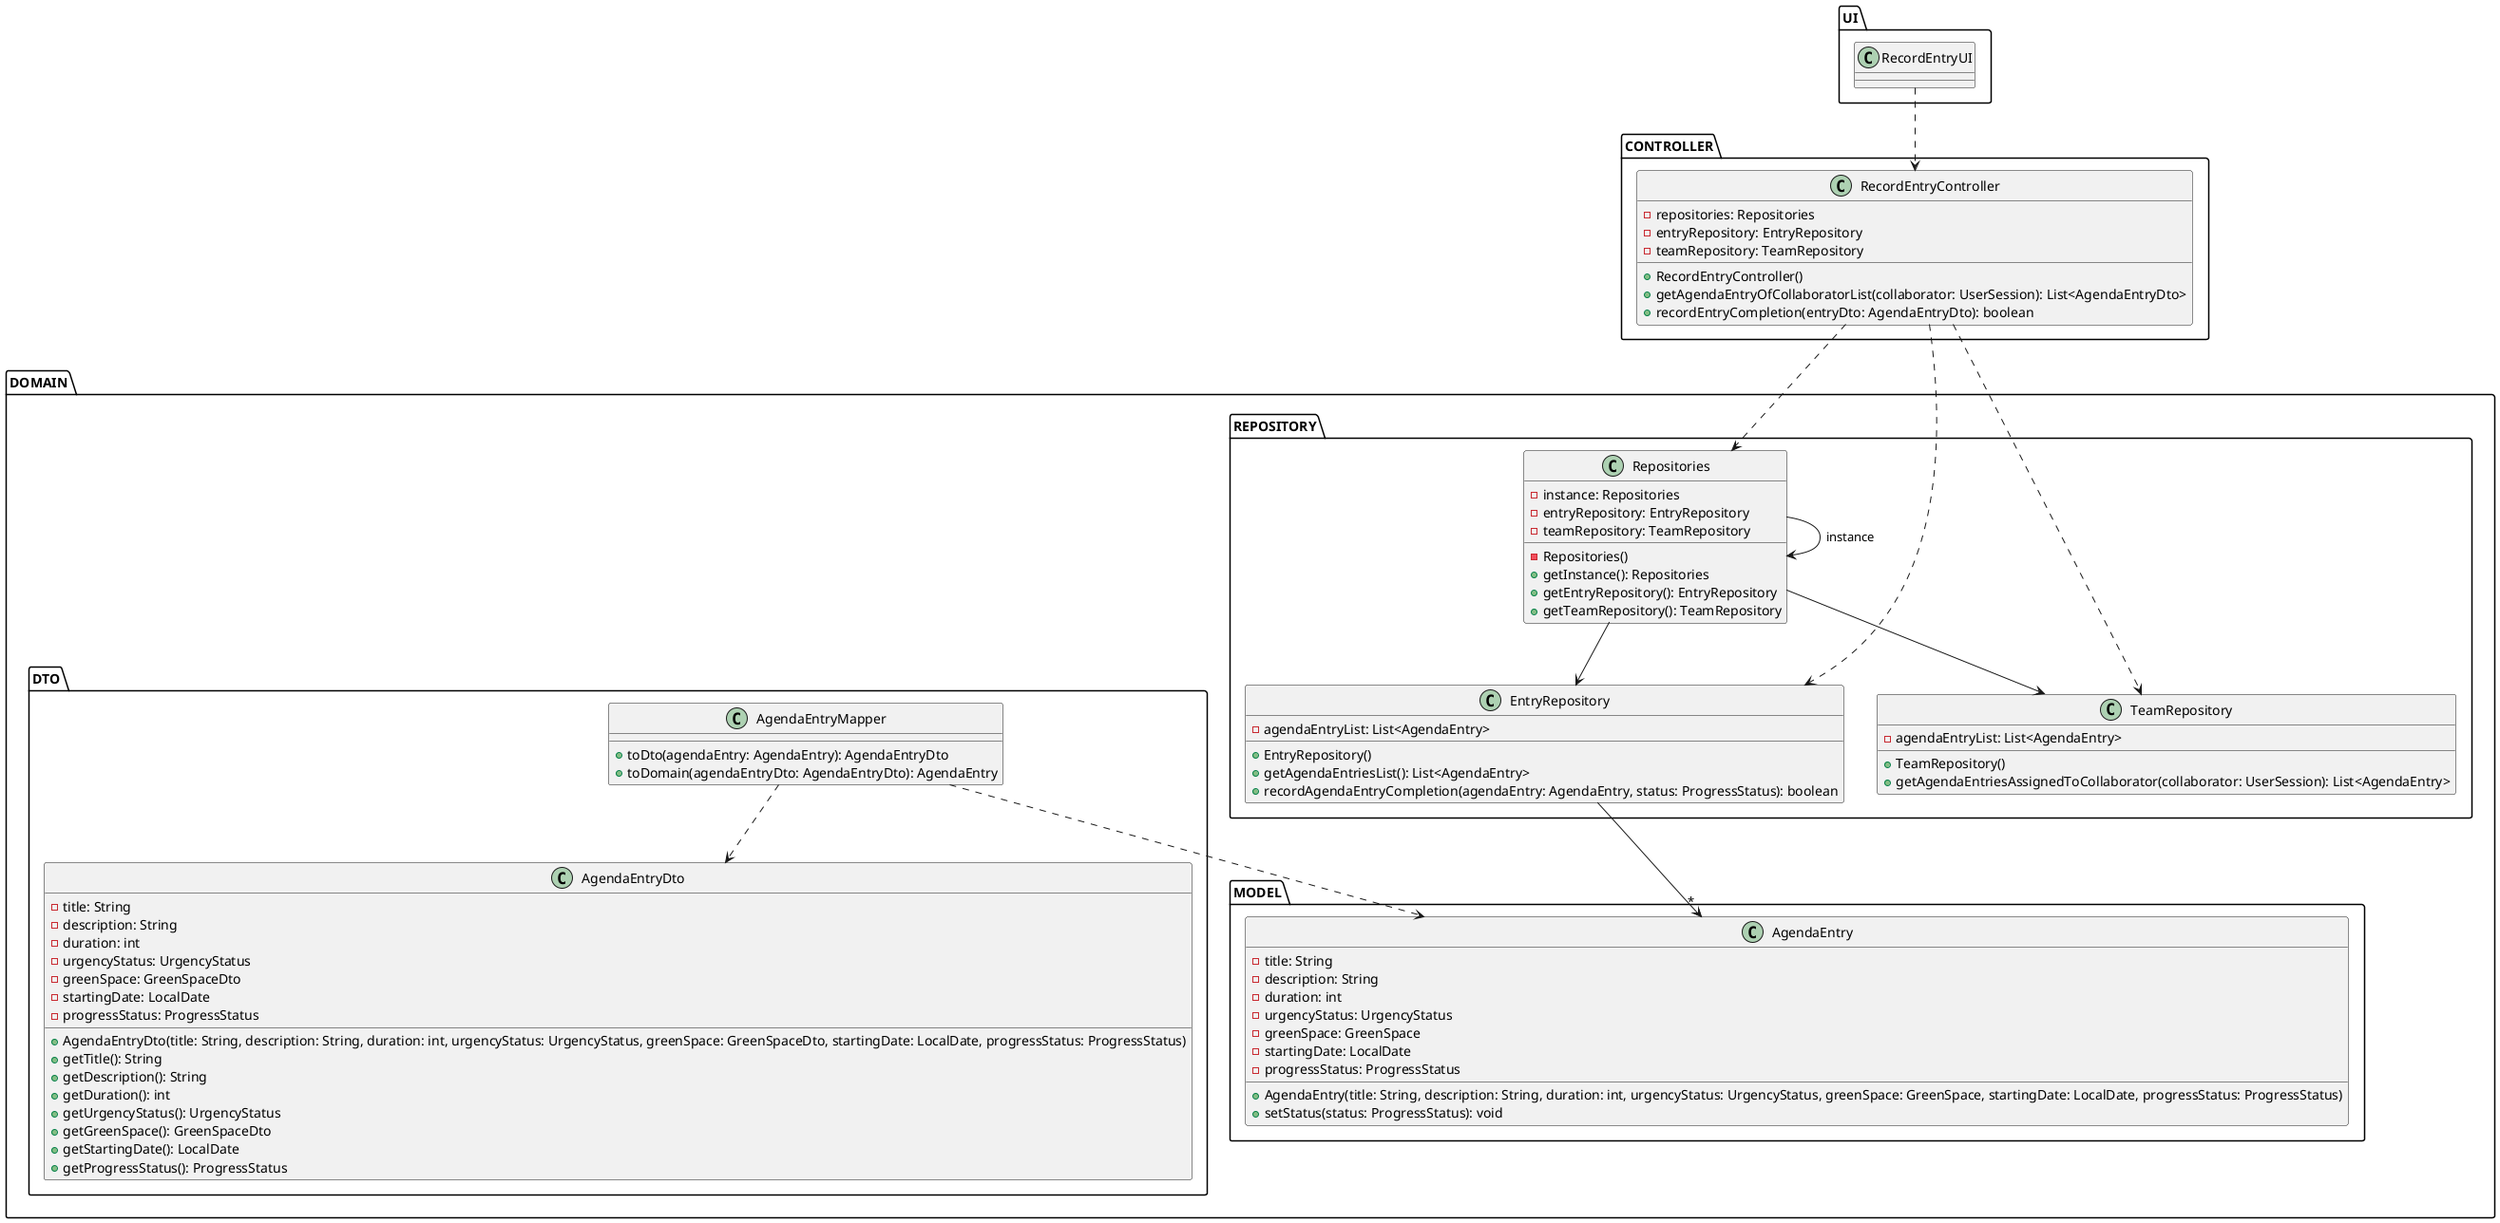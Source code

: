 @startuml
skinparam shadowing false
skinparam line type polyline
'left to right direction
package UI {
    class RecordEntryUI {
    }
}

package CONTROLLER {
    class RecordEntryController {
        - repositories: Repositories
        - entryRepository: EntryRepository
        - teamRepository: TeamRepository
        + RecordEntryController()
        + getAgendaEntryOfCollaboratorList(collaborator: UserSession): List<AgendaEntryDto>
        + recordEntryCompletion(entryDto: AgendaEntryDto): boolean
    }
}

package DOMAIN {
    package REPOSITORY {
        class Repositories {
            - instance: Repositories
            - entryRepository: EntryRepository
            - teamRepository: TeamRepository
            - Repositories()
            + getInstance(): Repositories
            + getEntryRepository(): EntryRepository
            + getTeamRepository(): TeamRepository
        }

        class EntryRepository {
            - agendaEntryList: List<AgendaEntry>
            + EntryRepository()
            + getAgendaEntriesList(): List<AgendaEntry>
            + recordAgendaEntryCompletion(agendaEntry: AgendaEntry, status: ProgressStatus): boolean
        }

        class TeamRepository {
            - agendaEntryList: List<AgendaEntry>
            + TeamRepository()
            + getAgendaEntriesAssignedToCollaborator(collaborator: UserSession): List<AgendaEntry>
        }
    }

    package DTO {
        class AgendaEntryMapper {
            + toDto(agendaEntry: AgendaEntry): AgendaEntryDto
            + toDomain(agendaEntryDto: AgendaEntryDto): AgendaEntry
        }

        class AgendaEntryDto {
            - title: String
            - description: String
            - duration: int
            - urgencyStatus: UrgencyStatus
            - greenSpace: GreenSpaceDto
            - startingDate: LocalDate
            - progressStatus: ProgressStatus
            + AgendaEntryDto(title: String, description: String, duration: int, urgencyStatus: UrgencyStatus, greenSpace: GreenSpaceDto, startingDate: LocalDate, progressStatus: ProgressStatus)
            + getTitle(): String
            + getDescription(): String
            + getDuration(): int
            + getUrgencyStatus(): UrgencyStatus
            + getGreenSpace(): GreenSpaceDto
            + getStartingDate(): LocalDate
            + getProgressStatus(): ProgressStatus
        }
    }

    package MODEL {
        class AgendaEntry {
            - title: String
            - description: String
            - duration: int
            - urgencyStatus: UrgencyStatus
            - greenSpace: GreenSpace
            - startingDate: LocalDate
            - progressStatus: ProgressStatus
            + AgendaEntry(title: String, description: String, duration: int, urgencyStatus: UrgencyStatus, greenSpace: GreenSpace, startingDate: LocalDate, progressStatus: ProgressStatus)
            + setStatus(status: ProgressStatus): void
        }
    }
}

RecordEntryUI ..> RecordEntryController
RecordEntryController ..> Repositories
Repositories --> Repositories: instance
RecordEntryController ..> EntryRepository
RecordEntryController ..> TeamRepository
Repositories --> EntryRepository
Repositories --> TeamRepository
EntryRepository --> "*" AgendaEntry
AgendaEntryMapper ..> AgendaEntryDto
AgendaEntryMapper ..> AgendaEntry

@enduml
